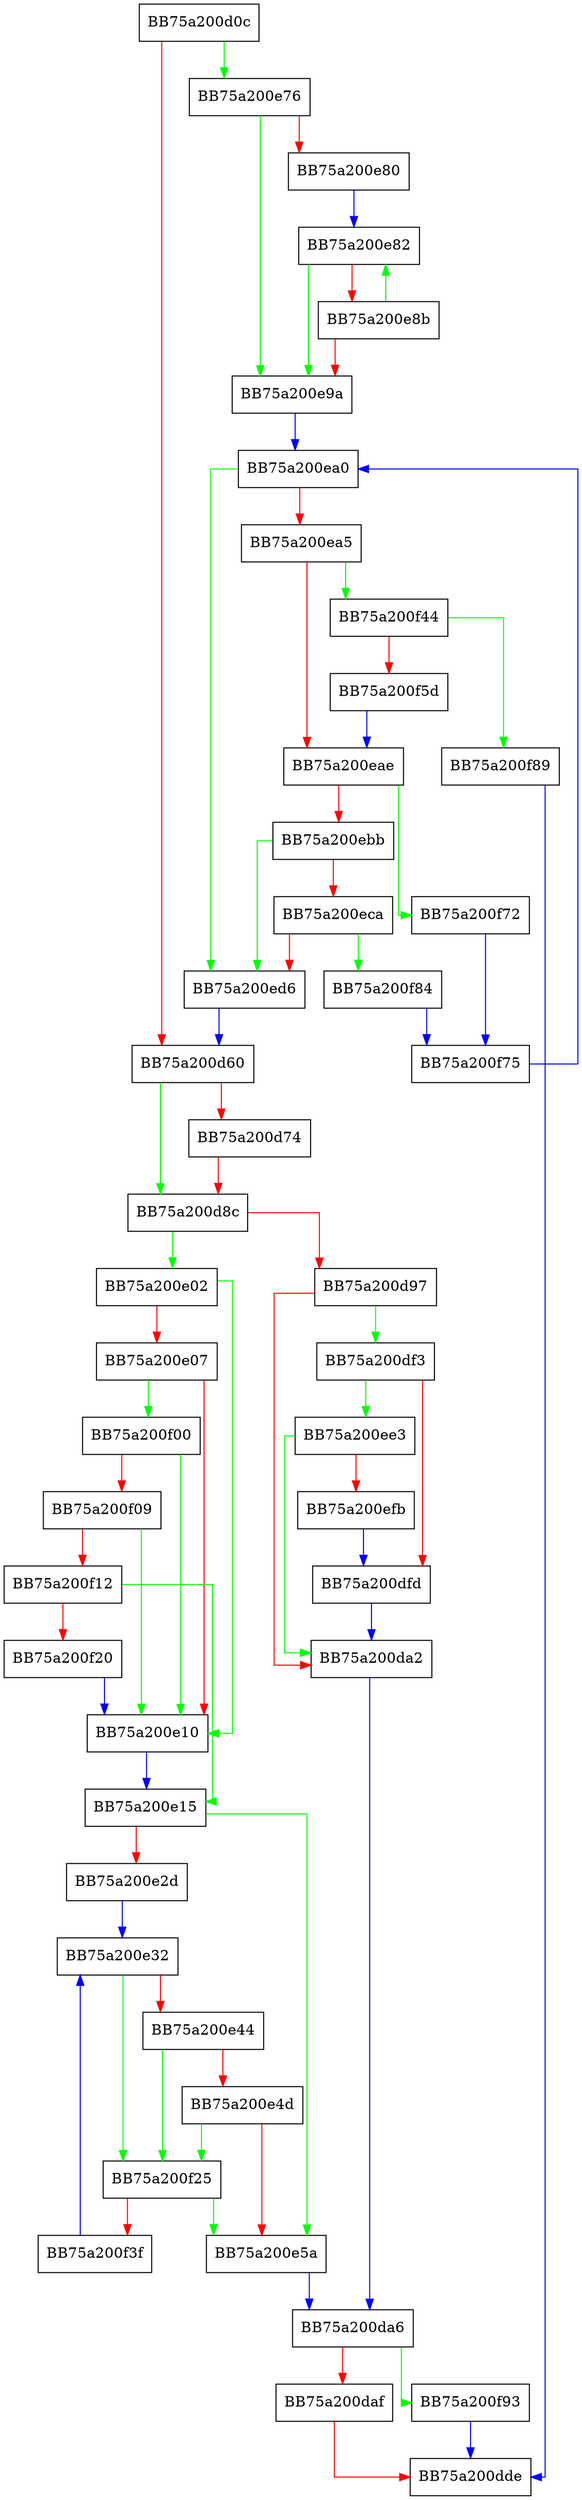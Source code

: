 digraph hstr_add_pattern {
  node [shape="box"];
  graph [splines=ortho];
  BB75a200d0c -> BB75a200e76 [color="green"];
  BB75a200d0c -> BB75a200d60 [color="red"];
  BB75a200d60 -> BB75a200d8c [color="green"];
  BB75a200d60 -> BB75a200d74 [color="red"];
  BB75a200d74 -> BB75a200d8c [color="red"];
  BB75a200d8c -> BB75a200e02 [color="green"];
  BB75a200d8c -> BB75a200d97 [color="red"];
  BB75a200d97 -> BB75a200df3 [color="green"];
  BB75a200d97 -> BB75a200da2 [color="red"];
  BB75a200da2 -> BB75a200da6 [color="blue"];
  BB75a200da6 -> BB75a200f93 [color="green"];
  BB75a200da6 -> BB75a200daf [color="red"];
  BB75a200daf -> BB75a200dde [color="red"];
  BB75a200df3 -> BB75a200ee3 [color="green"];
  BB75a200df3 -> BB75a200dfd [color="red"];
  BB75a200dfd -> BB75a200da2 [color="blue"];
  BB75a200e02 -> BB75a200e10 [color="green"];
  BB75a200e02 -> BB75a200e07 [color="red"];
  BB75a200e07 -> BB75a200f00 [color="green"];
  BB75a200e07 -> BB75a200e10 [color="red"];
  BB75a200e10 -> BB75a200e15 [color="blue"];
  BB75a200e15 -> BB75a200e5a [color="green"];
  BB75a200e15 -> BB75a200e2d [color="red"];
  BB75a200e2d -> BB75a200e32 [color="blue"];
  BB75a200e32 -> BB75a200f25 [color="green"];
  BB75a200e32 -> BB75a200e44 [color="red"];
  BB75a200e44 -> BB75a200f25 [color="green"];
  BB75a200e44 -> BB75a200e4d [color="red"];
  BB75a200e4d -> BB75a200f25 [color="green"];
  BB75a200e4d -> BB75a200e5a [color="red"];
  BB75a200e5a -> BB75a200da6 [color="blue"];
  BB75a200e76 -> BB75a200e9a [color="green"];
  BB75a200e76 -> BB75a200e80 [color="red"];
  BB75a200e80 -> BB75a200e82 [color="blue"];
  BB75a200e82 -> BB75a200e9a [color="green"];
  BB75a200e82 -> BB75a200e8b [color="red"];
  BB75a200e8b -> BB75a200e82 [color="green"];
  BB75a200e8b -> BB75a200e9a [color="red"];
  BB75a200e9a -> BB75a200ea0 [color="blue"];
  BB75a200ea0 -> BB75a200ed6 [color="green"];
  BB75a200ea0 -> BB75a200ea5 [color="red"];
  BB75a200ea5 -> BB75a200f44 [color="green"];
  BB75a200ea5 -> BB75a200eae [color="red"];
  BB75a200eae -> BB75a200f72 [color="green"];
  BB75a200eae -> BB75a200ebb [color="red"];
  BB75a200ebb -> BB75a200ed6 [color="green"];
  BB75a200ebb -> BB75a200eca [color="red"];
  BB75a200eca -> BB75a200f84 [color="green"];
  BB75a200eca -> BB75a200ed6 [color="red"];
  BB75a200ed6 -> BB75a200d60 [color="blue"];
  BB75a200ee3 -> BB75a200da2 [color="green"];
  BB75a200ee3 -> BB75a200efb [color="red"];
  BB75a200efb -> BB75a200dfd [color="blue"];
  BB75a200f00 -> BB75a200e10 [color="green"];
  BB75a200f00 -> BB75a200f09 [color="red"];
  BB75a200f09 -> BB75a200e10 [color="green"];
  BB75a200f09 -> BB75a200f12 [color="red"];
  BB75a200f12 -> BB75a200e15 [color="green"];
  BB75a200f12 -> BB75a200f20 [color="red"];
  BB75a200f20 -> BB75a200e10 [color="blue"];
  BB75a200f25 -> BB75a200e5a [color="green"];
  BB75a200f25 -> BB75a200f3f [color="red"];
  BB75a200f3f -> BB75a200e32 [color="blue"];
  BB75a200f44 -> BB75a200f89 [color="green"];
  BB75a200f44 -> BB75a200f5d [color="red"];
  BB75a200f5d -> BB75a200eae [color="blue"];
  BB75a200f72 -> BB75a200f75 [color="blue"];
  BB75a200f75 -> BB75a200ea0 [color="blue"];
  BB75a200f84 -> BB75a200f75 [color="blue"];
  BB75a200f89 -> BB75a200dde [color="blue"];
  BB75a200f93 -> BB75a200dde [color="blue"];
}